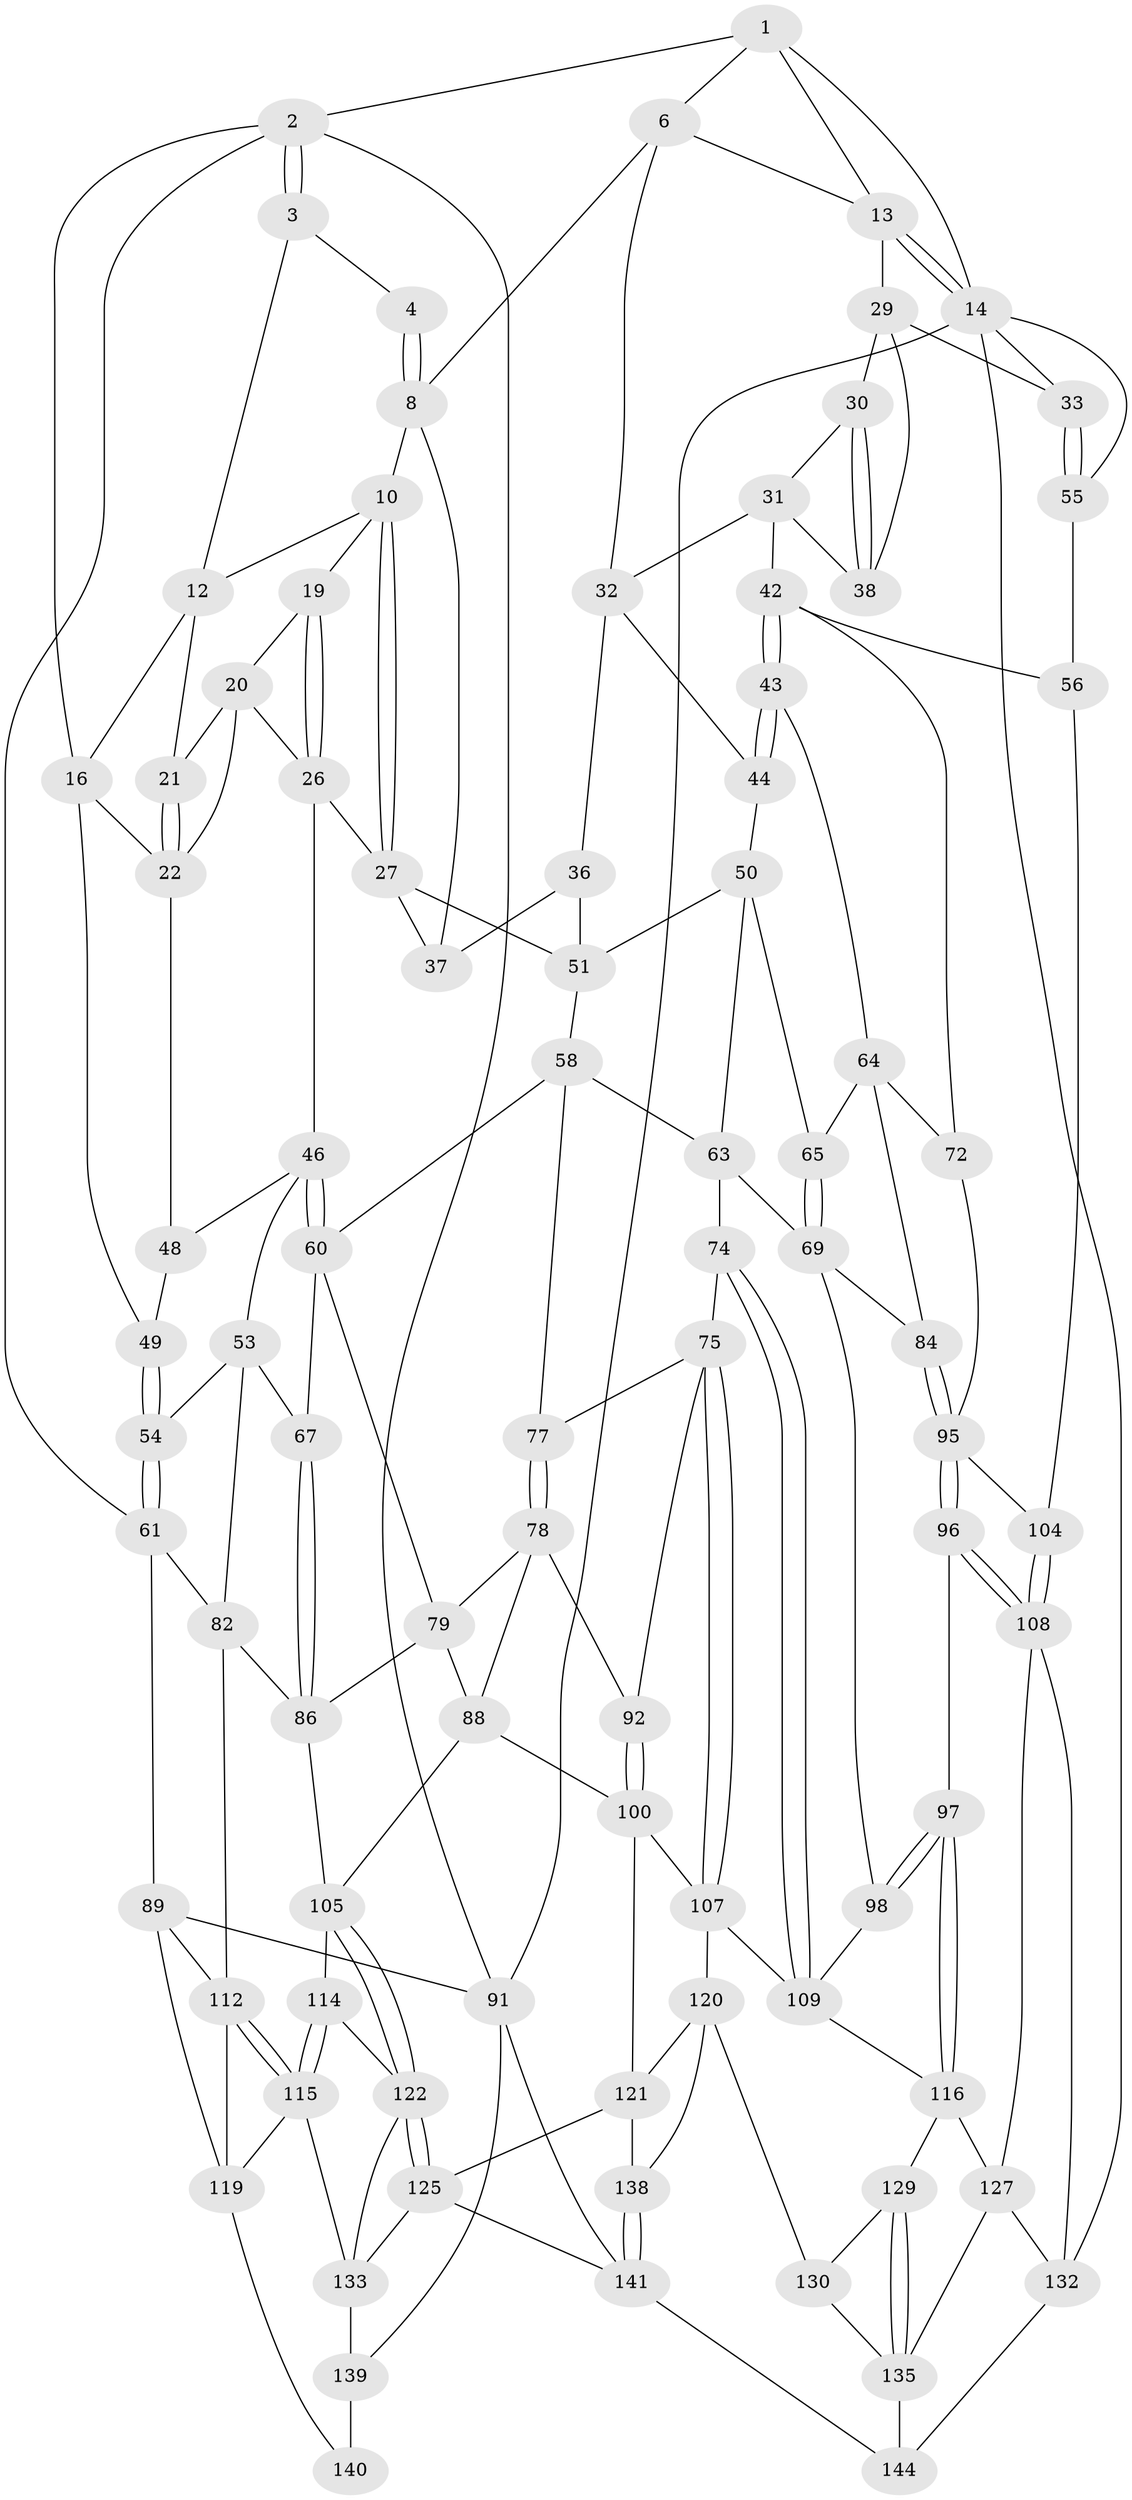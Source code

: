 // Generated by graph-tools (version 1.1) at 2025/24/03/03/25 07:24:39]
// undirected, 88 vertices, 191 edges
graph export_dot {
graph [start="1"]
  node [color=gray90,style=filled];
  1 [pos="+0.8552887503738255+0",super="+5"];
  2 [pos="+0+0",super="+18"];
  3 [pos="+0.356120495085149+0"];
  4 [pos="+0.615497900148998+0"];
  6 [pos="+0.8162984163253193+0.07709029985950046",super="+7"];
  8 [pos="+0.6360004907618898+0.11978918778731416",super="+9"];
  10 [pos="+0.5680604141211159+0.16750043984999713",super="+11"];
  12 [pos="+0.36431133587357156+0",super="+15"];
  13 [pos="+0.9878278191690177+0.09274009881120676",super="+24"];
  14 [pos="+1+0.04742887700841431",super="+80"];
  16 [pos="+0.2053673134526594+0.09910054816493413",super="+17"];
  19 [pos="+0.40464729170026237+0.14214173802991445"];
  20 [pos="+0.3321697692543738+0.15213534162322853",super="+25"];
  21 [pos="+0.2802206450982+0.10661642462201376"];
  22 [pos="+0.2387761459360823+0.25317702235409845",super="+23"];
  26 [pos="+0.35659095910842886+0.29490113400984624",super="+28"];
  27 [pos="+0.41207955352573944+0.3201456973428465",super="+40"];
  29 [pos="+0.8933883931246361+0.2039231883763186",super="+34"];
  30 [pos="+0.8862627167422468+0.21159018410487032"];
  31 [pos="+0.8493380921468284+0.24080279948171932",super="+41"];
  32 [pos="+0.7861911077730273+0.24067458741493492",super="+35"];
  33 [pos="+1+0.26702389242872643"];
  36 [pos="+0.7180042048598287+0.2883458514676274",super="+45"];
  37 [pos="+0.5858119603500801+0.17899172319386056",super="+39"];
  38 [pos="+0.9490904049478015+0.34066686657283207"];
  42 [pos="+0.8652411281280865+0.43733636429136274",super="+57"];
  43 [pos="+0.7844440493809514+0.43625085284047704"];
  44 [pos="+0.7359661740928675+0.4078654926071239"];
  46 [pos="+0.3046789814495229+0.44606036004123784",super="+47"];
  48 [pos="+0.1826419681644018+0.2761271896735122"];
  49 [pos="+0.008800897149627005+0.17424669128041154"];
  50 [pos="+0.7004918892219341+0.4083689442929953",super="+62"];
  51 [pos="+0.6181413613800893+0.3053438567965161",super="+52"];
  53 [pos="+0.09622426461619343+0.47336957712349786",super="+68"];
  54 [pos="+0.07602764279092637+0.4717724089811194"];
  55 [pos="+1+0.534516553811882",super="+81"];
  56 [pos="+1+0.5334340858321861",super="+103"];
  58 [pos="+0.5110112855684361+0.45483401149192265",super="+59"];
  60 [pos="+0.30312804805932325+0.4705874400378414",super="+66"];
  61 [pos="+0+0.5184108042468623",super="+83"];
  63 [pos="+0.5926219284673733+0.46995499588983025",super="+71"];
  64 [pos="+0.7656148970004216+0.4897074265275553",super="+73"];
  65 [pos="+0.662030190782616+0.5633142028031514"];
  67 [pos="+0.18674007526246084+0.5135532202015848"];
  69 [pos="+0.6642715566133598+0.578520398783229",super="+70"];
  72 [pos="+0.9061445015729837+0.5711824328238024"];
  74 [pos="+0.5777279486140805+0.6474360480541324"];
  75 [pos="+0.5106805690202777+0.6381295540821712",super="+76"];
  77 [pos="+0.4776934310491581+0.5462672560650412"];
  78 [pos="+0.37826487839808537+0.5649774906325198",super="+87"];
  79 [pos="+0.314129430623562+0.5373281350406854",super="+85"];
  82 [pos="+0.12393526262912788+0.6225939705669641",super="+94"];
  84 [pos="+0.7511059506170321+0.5940111211389686"];
  86 [pos="+0.23126810696429342+0.6342097626922573",super="+93"];
  88 [pos="+0.3182983041942516+0.6705751923545018",super="+102"];
  89 [pos="+0+0.689079238396575",super="+90"];
  91 [pos="+0+1",super="+146"];
  92 [pos="+0.3970106498994139+0.6260552622623231"];
  95 [pos="+0.7694992870224799+0.642218357790155",super="+99"];
  96 [pos="+0.7147699668921149+0.7223058625105753"];
  97 [pos="+0.7087677872834391+0.7224712680038717"];
  98 [pos="+0.6812556342111146+0.7031266634786469"];
  100 [pos="+0.36898961337840863+0.7233989200759343",super="+101"];
  104 [pos="+0.8946255220058299+0.7272044805839843"];
  105 [pos="+0.32958199359302165+0.7269308892014031",super="+106"];
  107 [pos="+0.46435564081992353+0.7052261893133662",super="+111"];
  108 [pos="+0.7638691410011985+0.7634440756388987",super="+126"];
  109 [pos="+0.5674544687830222+0.7595697288337409",super="+110"];
  112 [pos="+0.1111174864688965+0.7281487280453501",super="+113"];
  114 [pos="+0.22204954410940148+0.8068844900809211"];
  115 [pos="+0.15477441328693856+0.8268789384716954",super="+118"];
  116 [pos="+0.6488873825060957+0.8009860475286669",super="+117"];
  119 [pos="+0.06184479918097788+0.8309349314257518",super="+137"];
  120 [pos="+0.47634249728222694+0.8545333367103755",super="+131"];
  121 [pos="+0.41641052931463+0.8511374729041385",super="+124"];
  122 [pos="+0.3028803380049729+0.8234561549679582",super="+123"];
  125 [pos="+0.31847630704572805+0.8799755403648285",super="+136"];
  127 [pos="+0.7002715185155461+0.9144422661159486",super="+128"];
  129 [pos="+0.5658705330425681+0.8740803097151608"];
  130 [pos="+0.5131762414934729+0.8803187766960971"];
  132 [pos="+1+1",super="+145"];
  133 [pos="+0.24174940787381508+0.9039893005504079",super="+134"];
  135 [pos="+0.6092327574073304+0.8923437386998581",super="+143"];
  138 [pos="+0.4113665054113571+1"];
  139 [pos="+0.12679266174392823+0.933299338263904",super="+147"];
  140 [pos="+0+0.9006690772923897"];
  141 [pos="+0.4017776367157408+1",super="+142"];
  144 [pos="+0.5551563091033344+1"];
  1 -- 2;
  1 -- 14;
  1 -- 13;
  1 -- 6;
  2 -- 3;
  2 -- 3;
  2 -- 91;
  2 -- 16;
  2 -- 61;
  3 -- 4;
  3 -- 12;
  4 -- 8;
  4 -- 8;
  6 -- 13;
  6 -- 8;
  6 -- 32;
  8 -- 10;
  8 -- 37;
  10 -- 27;
  10 -- 27;
  10 -- 19;
  10 -- 12;
  12 -- 16;
  12 -- 21;
  13 -- 14;
  13 -- 14;
  13 -- 29;
  14 -- 33;
  14 -- 91;
  14 -- 132;
  14 -- 55;
  16 -- 22;
  16 -- 49;
  19 -- 20;
  19 -- 26;
  19 -- 26;
  20 -- 21;
  20 -- 26;
  20 -- 22;
  21 -- 22;
  21 -- 22;
  22 -- 48;
  26 -- 27;
  26 -- 46;
  27 -- 37;
  27 -- 51;
  29 -- 30;
  29 -- 33;
  29 -- 38;
  30 -- 31;
  30 -- 38;
  30 -- 38;
  31 -- 32;
  31 -- 42;
  31 -- 38;
  32 -- 36;
  32 -- 44;
  33 -- 55;
  33 -- 55;
  36 -- 37 [weight=2];
  36 -- 51;
  42 -- 43;
  42 -- 43;
  42 -- 56;
  42 -- 72;
  43 -- 44;
  43 -- 44;
  43 -- 64;
  44 -- 50;
  46 -- 60;
  46 -- 60;
  46 -- 48;
  46 -- 53;
  48 -- 49;
  49 -- 54;
  49 -- 54;
  50 -- 51;
  50 -- 65;
  50 -- 63;
  51 -- 58;
  53 -- 54;
  53 -- 82;
  53 -- 67;
  54 -- 61;
  54 -- 61;
  55 -- 56 [weight=2];
  56 -- 104;
  58 -- 63;
  58 -- 60;
  58 -- 77;
  60 -- 67;
  60 -- 79;
  61 -- 89;
  61 -- 82;
  63 -- 74;
  63 -- 69;
  64 -- 65;
  64 -- 72;
  64 -- 84;
  65 -- 69;
  65 -- 69;
  67 -- 86;
  67 -- 86;
  69 -- 84;
  69 -- 98;
  72 -- 95;
  74 -- 75;
  74 -- 109;
  74 -- 109;
  75 -- 107;
  75 -- 107;
  75 -- 92;
  75 -- 77;
  77 -- 78;
  77 -- 78;
  78 -- 79;
  78 -- 88;
  78 -- 92;
  79 -- 88;
  79 -- 86;
  82 -- 112;
  82 -- 86;
  84 -- 95;
  84 -- 95;
  86 -- 105;
  88 -- 105;
  88 -- 100;
  89 -- 112;
  89 -- 91;
  89 -- 119;
  91 -- 141;
  91 -- 139;
  92 -- 100;
  92 -- 100;
  95 -- 96;
  95 -- 96;
  95 -- 104;
  96 -- 97;
  96 -- 108;
  96 -- 108;
  97 -- 98;
  97 -- 98;
  97 -- 116;
  97 -- 116;
  98 -- 109;
  100 -- 107;
  100 -- 121;
  104 -- 108;
  104 -- 108;
  105 -- 122;
  105 -- 122;
  105 -- 114;
  107 -- 120;
  107 -- 109;
  108 -- 132;
  108 -- 127;
  109 -- 116;
  112 -- 115;
  112 -- 115;
  112 -- 119;
  114 -- 115;
  114 -- 115;
  114 -- 122;
  115 -- 133;
  115 -- 119;
  116 -- 129;
  116 -- 127;
  119 -- 140;
  120 -- 121;
  120 -- 130;
  120 -- 138;
  121 -- 138;
  121 -- 125;
  122 -- 125;
  122 -- 125;
  122 -- 133;
  125 -- 133;
  125 -- 141;
  127 -- 135;
  127 -- 132;
  129 -- 130;
  129 -- 135;
  129 -- 135;
  130 -- 135;
  132 -- 144;
  133 -- 139;
  135 -- 144;
  138 -- 141;
  138 -- 141;
  139 -- 140 [weight=2];
  141 -- 144;
}
